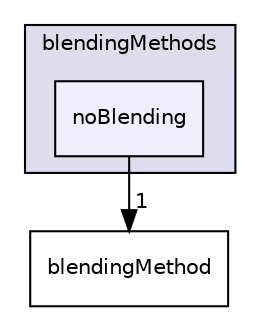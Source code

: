 digraph "noBlending" {
  bgcolor=transparent;
  compound=true
  node [ fontsize="10", fontname="Helvetica"];
  edge [ labelfontsize="10", labelfontname="Helvetica"];
  subgraph clusterdir_3cbe912c1082504c84662097f10fad09 {
    graph [ bgcolor="#ddddee", pencolor="black", label="blendingMethods" fontname="Helvetica", fontsize="10", URL="dir_3cbe912c1082504c84662097f10fad09.html"]
  dir_7684757fa3bf09e9e896502485ec2e7f [shape=box, label="noBlending", style="filled", fillcolor="#eeeeff", pencolor="black", URL="dir_7684757fa3bf09e9e896502485ec2e7f.html"];
  }
  dir_c7267bb8f3ef7ec14a0b4a2228e9d26e [shape=box label="blendingMethod" URL="dir_c7267bb8f3ef7ec14a0b4a2228e9d26e.html"];
  dir_7684757fa3bf09e9e896502485ec2e7f->dir_c7267bb8f3ef7ec14a0b4a2228e9d26e [headlabel="1", labeldistance=1.5 headhref="dir_000157_000031.html"];
}
